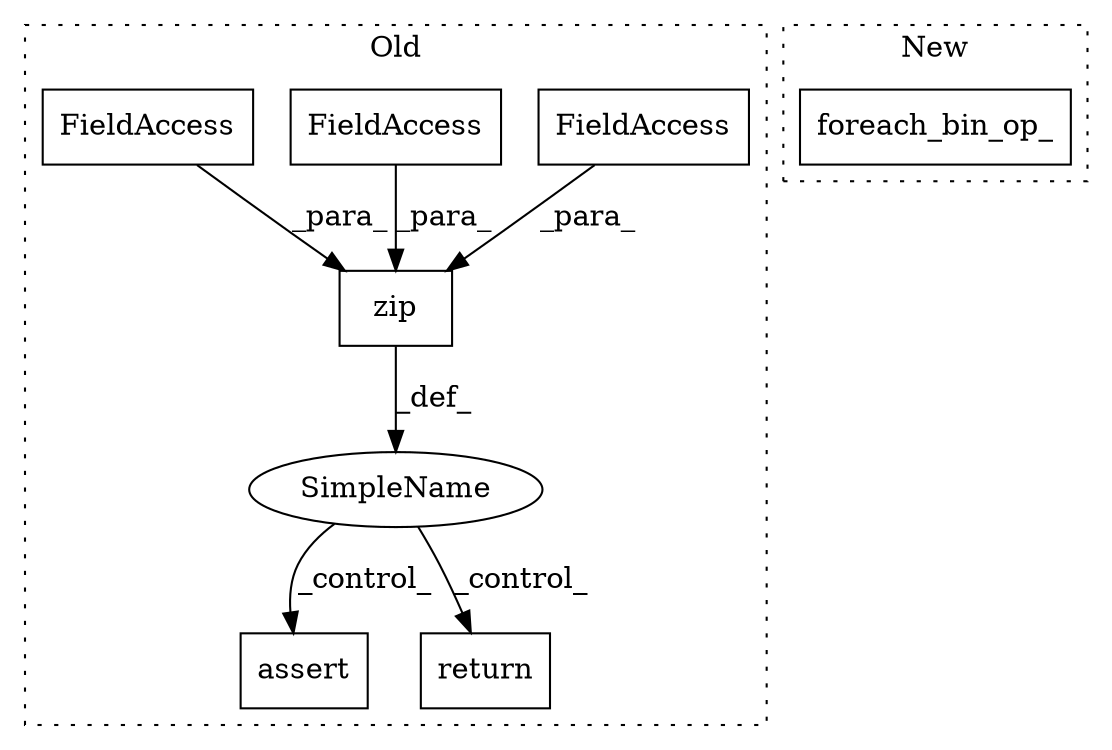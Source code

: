 digraph G {
subgraph cluster0 {
1 [label="assert" a="32" s="29866,30018" l="12,-5" shape="box"];
3 [label="zip" a="32" s="27997,28062" l="4,1" shape="box"];
4 [label="SimpleName" a="42" s="27982" l="12" shape="ellipse"];
5 [label="return" a="41" s="29736" l="7" shape="box"];
6 [label="FieldAccess" a="22" s="28022" l="21" shape="box"];
7 [label="FieldAccess" a="22" s="28001" l="20" shape="box"];
8 [label="FieldAccess" a="22" s="28044" l="18" shape="box"];
label = "Old";
style="dotted";
}
subgraph cluster1 {
2 [label="foreach_bin_op_" a="32" s="31428,31459" l="16,1" shape="box"];
label = "New";
style="dotted";
}
3 -> 4 [label="_def_"];
4 -> 1 [label="_control_"];
4 -> 5 [label="_control_"];
6 -> 3 [label="_para_"];
7 -> 3 [label="_para_"];
8 -> 3 [label="_para_"];
}